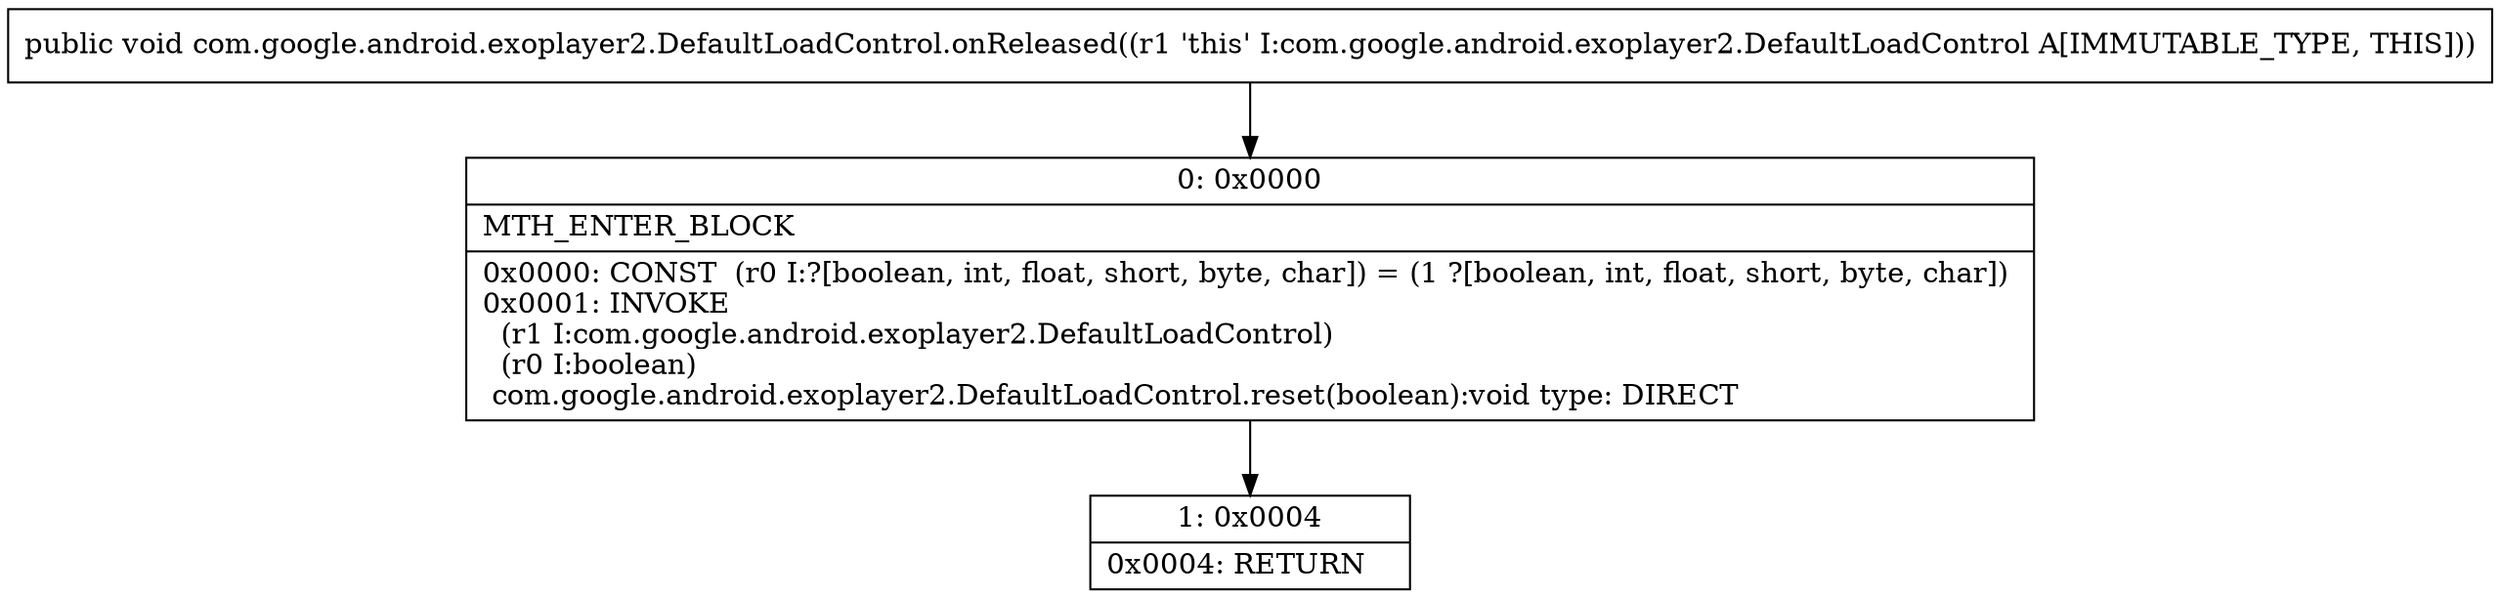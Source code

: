 digraph "CFG forcom.google.android.exoplayer2.DefaultLoadControl.onReleased()V" {
Node_0 [shape=record,label="{0\:\ 0x0000|MTH_ENTER_BLOCK\l|0x0000: CONST  (r0 I:?[boolean, int, float, short, byte, char]) = (1 ?[boolean, int, float, short, byte, char]) \l0x0001: INVOKE  \l  (r1 I:com.google.android.exoplayer2.DefaultLoadControl)\l  (r0 I:boolean)\l com.google.android.exoplayer2.DefaultLoadControl.reset(boolean):void type: DIRECT \l}"];
Node_1 [shape=record,label="{1\:\ 0x0004|0x0004: RETURN   \l}"];
MethodNode[shape=record,label="{public void com.google.android.exoplayer2.DefaultLoadControl.onReleased((r1 'this' I:com.google.android.exoplayer2.DefaultLoadControl A[IMMUTABLE_TYPE, THIS])) }"];
MethodNode -> Node_0;
Node_0 -> Node_1;
}

